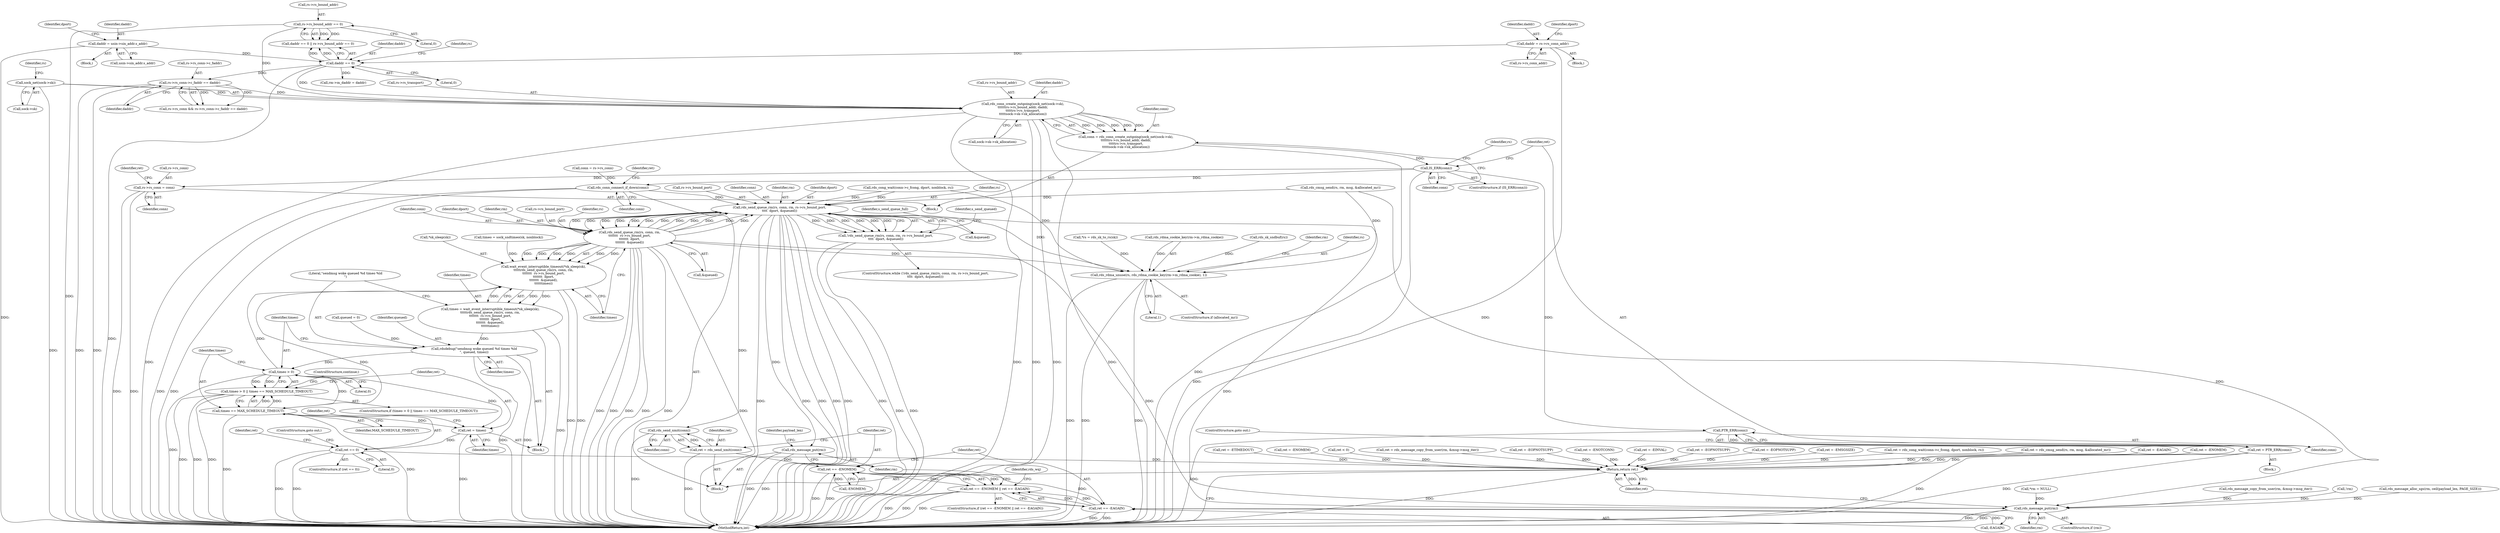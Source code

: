 digraph "0_linux_8c7188b23474cca017b3ef354c4a58456f68303a_0@API" {
"1000356" [label="(Call,rds_conn_create_outgoing(sock_net(sock->sk),\n\t\t\t\t\t\trs->rs_bound_addr, daddr,\n\t\t\t\t\trs->rs_transport,\n\t\t\t\t\tsock->sk->sk_allocation))"];
"1000357" [label="(Call,sock_net(sock->sk))"];
"1000235" [label="(Call,rs->rs_bound_addr == 0)"];
"1000340" [label="(Call,rs->rs_conn->c_faddr == daddr)"];
"1000232" [label="(Call,daddr == 0)"];
"1000200" [label="(Call,daddr = usin->sin_addr.s_addr)"];
"1000216" [label="(Call,daddr = rs->rs_conn_addr)"];
"1000354" [label="(Call,conn = rds_conn_create_outgoing(sock_net(sock->sk),\n\t\t\t\t\t\trs->rs_bound_addr, daddr,\n\t\t\t\t\trs->rs_transport,\n\t\t\t\t\tsock->sk->sk_allocation))"];
"1000374" [label="(Call,IS_ERR(conn))"];
"1000379" [label="(Call,PTR_ERR(conn))"];
"1000377" [label="(Call,ret = PTR_ERR(conn))"];
"1000562" [label="(Return,return ret;)"];
"1000382" [label="(Call,rs->rs_conn = conn)"];
"1000436" [label="(Call,rds_conn_connect_if_down(conn))"];
"1000458" [label="(Call,rds_send_queue_rm(rs, conn, rm, rs->rs_bound_port,\n\t\t\t\t  dport, &queued))"];
"1000457" [label="(Call,!rds_send_queue_rm(rs, conn, rm, rs->rs_bound_port,\n\t\t\t\t  dport, &queued))"];
"1000485" [label="(Call,rds_send_queue_rm(rs, conn, rm,\n\t\t\t\t\t\t\t  rs->rs_bound_port,\n\t\t\t\t\t\t\t  dport,\n\t\t\t\t\t\t\t  &queued))"];
"1000481" [label="(Call,wait_event_interruptible_timeout(*sk_sleep(sk),\n\t\t\t\t\trds_send_queue_rm(rs, conn, rm,\n\t\t\t\t\t\t\t  rs->rs_bound_port,\n\t\t\t\t\t\t\t  dport,\n\t\t\t\t\t\t\t  &queued),\n\t\t\t\t\ttimeo))"];
"1000479" [label="(Call,timeo = wait_event_interruptible_timeout(*sk_sleep(sk),\n\t\t\t\t\trds_send_queue_rm(rs, conn, rm,\n\t\t\t\t\t\t\t  rs->rs_bound_port,\n\t\t\t\t\t\t\t  dport,\n\t\t\t\t\t\t\t  &queued),\n\t\t\t\t\ttimeo))"];
"1000496" [label="(Call,rdsdebug(\"sendmsg woke queued %d timeo %ld\n\", queued, timeo))"];
"1000502" [label="(Call,timeo > 0)"];
"1000501" [label="(Call,timeo > 0 || timeo == MAX_SCHEDULE_TIMEOUT)"];
"1000505" [label="(Call,timeo == MAX_SCHEDULE_TIMEOUT)"];
"1000509" [label="(Call,ret = timeo)"];
"1000513" [label="(Call,ret == 0)"];
"1000551" [label="(Call,rds_rdma_unuse(rs, rds_rdma_cookie_key(rm->m_rdma_cookie), 1))"];
"1000560" [label="(Call,rds_message_put(rm))"];
"1000525" [label="(Call,rds_send_xmit(conn))"];
"1000523" [label="(Call,ret = rds_send_xmit(conn))"];
"1000529" [label="(Call,ret == -ENOMEM)"];
"1000528" [label="(Call,ret == -ENOMEM || ret == -EAGAIN)"];
"1000533" [label="(Call,ret == -EAGAIN)"];
"1000544" [label="(Call,rds_message_put(rm))"];
"1000509" [label="(Call,ret = timeo)"];
"1000564" [label="(MethodReturn,int)"];
"1000486" [label="(Identifier,rs)"];
"1000243" [label="(Call,ret = -ENOTCONN)"];
"1000462" [label="(Call,rs->rs_bound_port)"];
"1000362" [label="(Identifier,rs)"];
"1000314" [label="(Call,rds_message_copy_from_user(rm, &msg->msg_iter))"];
"1000232" [label="(Call,daddr == 0)"];
"1000522" [label="(Identifier,s_send_queued)"];
"1000386" [label="(Identifier,conn)"];
"1000530" [label="(Identifier,ret)"];
"1000373" [label="(ControlStructure,if (IS_ERR(conn)))"];
"1000381" [label="(ControlStructure,goto out;)"];
"1000380" [label="(Identifier,conn)"];
"1000487" [label="(Identifier,conn)"];
"1000498" [label="(Identifier,queued)"];
"1000277" [label="(Call,!rm)"];
"1000213" [label="(Block,)"];
"1000505" [label="(Call,timeo == MAX_SCHEDULE_TIMEOUT)"];
"1000468" [label="(Block,)"];
"1000479" [label="(Call,timeo = wait_event_interruptible_timeout(*sk_sleep(sk),\n\t\t\t\t\trds_send_queue_rm(rs, conn, rm,\n\t\t\t\t\t\t\t  rs->rs_bound_port,\n\t\t\t\t\t\t\t  dport,\n\t\t\t\t\t\t\t  &queued),\n\t\t\t\t\ttimeo))"];
"1000346" [label="(Identifier,daddr)"];
"1000460" [label="(Identifier,conn)"];
"1000511" [label="(Identifier,timeo)"];
"1000217" [label="(Identifier,daddr)"];
"1000461" [label="(Identifier,rm)"];
"1000470" [label="(Identifier,s_send_queue_full)"];
"1000514" [label="(Identifier,ret)"];
"1000233" [label="(Identifier,daddr)"];
"1000195" [label="(Call,ret = -EINVAL)"];
"1000115" [label="(Block,)"];
"1000179" [label="(Block,)"];
"1000533" [label="(Call,ret == -EAGAIN)"];
"1000510" [label="(Identifier,ret)"];
"1000170" [label="(Call,ret = -EOPNOTSUPP)"];
"1000234" [label="(Literal,0)"];
"1000356" [label="(Call,rds_conn_create_outgoing(sock_net(sock->sk),\n\t\t\t\t\t\trs->rs_bound_addr, daddr,\n\t\t\t\t\trs->rs_transport,\n\t\t\t\t\tsock->sk->sk_allocation))"];
"1000431" [label="(Call,ret = -EOPNOTSUPP)"];
"1000379" [label="(Call,PTR_ERR(conn))"];
"1000236" [label="(Call,rs->rs_bound_addr)"];
"1000123" [label="(Call,*rs = rds_sk_to_rs(sk))"];
"1000456" [label="(ControlStructure,while (!rds_send_queue_rm(rs, conn, rm, rs->rs_bound_port,\n\t\t\t\t  dport, &queued)))"];
"1000512" [label="(ControlStructure,if (ret == 0))"];
"1000503" [label="(Identifier,timeo)"];
"1000495" [label="(Identifier,timeo)"];
"1000256" [label="(Call,ret = -EMSGSIZE)"];
"1000513" [label="(Call,ret == 0)"];
"1000496" [label="(Call,rdsdebug(\"sendmsg woke queued %d timeo %ld\n\", queued, timeo))"];
"1000458" [label="(Call,rds_send_queue_rm(rs, conn, rm, rs->rs_bound_port,\n\t\t\t\t  dport, &queued))"];
"1000527" [label="(ControlStructure,if (ret == -ENOMEM || ret == -EAGAIN))"];
"1000340" [label="(Call,rs->rs_conn->c_faddr == daddr)"];
"1000520" [label="(ControlStructure,goto out;)"];
"1000457" [label="(Call,!rds_send_queue_rm(rs, conn, rm, rs->rs_bound_port,\n\t\t\t\t  dport, &queued))"];
"1000216" [label="(Call,daddr = rs->rs_conn_addr)"];
"1000492" [label="(Identifier,dport)"];
"1000200" [label="(Call,daddr = usin->sin_addr.s_addr)"];
"1000488" [label="(Identifier,rm)"];
"1000375" [label="(Identifier,conn)"];
"1000557" [label="(Literal,1)"];
"1000341" [label="(Call,rs->rs_conn->c_faddr)"];
"1000489" [label="(Call,rs->rs_bound_port)"];
"1000544" [label="(Call,rds_message_put(rm))"];
"1000383" [label="(Call,rs->rs_conn)"];
"1000365" [label="(Call,rs->rs_transport)"];
"1000438" [label="(Call,ret = rds_cong_wait(conn->c_fcong, dport, nonblock, rs))"];
"1000547" [label="(Identifier,payload_len)"];
"1000231" [label="(Call,daddr == 0 || rs->rs_bound_addr == 0)"];
"1000361" [label="(Call,rs->rs_bound_addr)"];
"1000558" [label="(ControlStructure,if (rm))"];
"1000378" [label="(Identifier,ret)"];
"1000523" [label="(Call,ret = rds_send_xmit(conn))"];
"1000436" [label="(Call,rds_conn_connect_if_down(conn))"];
"1000387" [label="(Call,ret = rds_cmsg_send(rs, rm, msg, &allocated_mr))"];
"1000482" [label="(Call,*sk_sleep(sk))"];
"1000497" [label="(Literal,\"sendmsg woke queued %d timeo %ld\n\")"];
"1000437" [label="(Identifier,conn)"];
"1000330" [label="(Call,rm->m_daddr = daddr)"];
"1000294" [label="(Call,rds_message_alloc_sgs(rm, ceil(payload_len, PAGE_SIZE)))"];
"1000130" [label="(Call,*rm = NULL)"];
"1000531" [label="(Call,-ENOMEM)"];
"1000222" [label="(Identifier,dport)"];
"1000517" [label="(Identifier,ret)"];
"1000545" [label="(Identifier,rm)"];
"1000155" [label="(Call,timeo = sock_sndtimeo(sk, nonblock))"];
"1000553" [label="(Call,rds_rdma_cookie_key(rm->m_rdma_cookie))"];
"1000485" [label="(Call,rds_send_queue_rm(rs, conn, rm,\n\t\t\t\t\t\t\t  rs->rs_bound_port,\n\t\t\t\t\t\t\t  dport,\n\t\t\t\t\t\t\t  &queued))"];
"1000529" [label="(Call,ret == -ENOMEM)"];
"1000535" [label="(Call,-EAGAIN)"];
"1000474" [label="(Call,ret = -EAGAIN)"];
"1000480" [label="(Identifier,timeo)"];
"1000538" [label="(Identifier,rds_wq)"];
"1000465" [label="(Identifier,dport)"];
"1000354" [label="(Call,conn = rds_conn_create_outgoing(sock_net(sock->sk),\n\t\t\t\t\t\trs->rs_bound_addr, daddr,\n\t\t\t\t\trs->rs_transport,\n\t\t\t\t\tsock->sk->sk_allocation))"];
"1000376" [label="(Block,)"];
"1000560" [label="(Call,rds_message_put(rm))"];
"1000549" [label="(ControlStructure,if (allocated_mr))"];
"1000563" [label="(Identifier,ret)"];
"1000347" [label="(Call,conn = rs->rs_conn)"];
"1000253" [label="(Call,rds_sk_sndbuf(rs))"];
"1000507" [label="(Identifier,MAX_SCHEDULE_TIMEOUT)"];
"1000525" [label="(Call,rds_send_xmit(conn))"];
"1000358" [label="(Call,sock->sk)"];
"1000368" [label="(Call,sock->sk->sk_allocation)"];
"1000280" [label="(Call,ret = -ENOMEM)"];
"1000516" [label="(Call,ret = -ETIMEDOUT)"];
"1000524" [label="(Identifier,ret)"];
"1000336" [label="(Call,rs->rs_conn && rs->rs_conn->c_faddr == daddr)"];
"1000208" [label="(Identifier,dport)"];
"1000389" [label="(Call,rds_cmsg_send(rs, rm, msg, &allocated_mr))"];
"1000384" [label="(Identifier,rs)"];
"1000515" [label="(Literal,0)"];
"1000364" [label="(Identifier,daddr)"];
"1000439" [label="(Identifier,ret)"];
"1000481" [label="(Call,wait_event_interruptible_timeout(*sk_sleep(sk),\n\t\t\t\t\trds_send_queue_rm(rs, conn, rm,\n\t\t\t\t\t\t\t  rs->rs_bound_port,\n\t\t\t\t\t\t\t  dport,\n\t\t\t\t\t\t\t  &queued),\n\t\t\t\t\ttimeo))"];
"1000139" [label="(Call,queued = 0)"];
"1000388" [label="(Identifier,ret)"];
"1000382" [label="(Call,rs->rs_conn = conn)"];
"1000307" [label="(Call,ret = -ENOMEM)"];
"1000562" [label="(Return,return ret;)"];
"1000559" [label="(Identifier,rm)"];
"1000355" [label="(Identifier,conn)"];
"1000374" [label="(Call,IS_ERR(conn))"];
"1000526" [label="(Identifier,conn)"];
"1000500" [label="(ControlStructure,if (timeo > 0 || timeo == MAX_SCHEDULE_TIMEOUT))"];
"1000267" [label="(Call,ret < 0)"];
"1000552" [label="(Identifier,rs)"];
"1000502" [label="(Call,timeo > 0)"];
"1000499" [label="(Identifier,timeo)"];
"1000466" [label="(Call,&queued)"];
"1000504" [label="(Literal,0)"];
"1000353" [label="(Block,)"];
"1000312" [label="(Call,ret = rds_message_copy_from_user(rm, &msg->msg_iter))"];
"1000561" [label="(Identifier,rm)"];
"1000501" [label="(Call,timeo > 0 || timeo == MAX_SCHEDULE_TIMEOUT)"];
"1000237" [label="(Identifier,rs)"];
"1000508" [label="(ControlStructure,continue;)"];
"1000506" [label="(Identifier,timeo)"];
"1000377" [label="(Call,ret = PTR_ERR(conn))"];
"1000235" [label="(Call,rs->rs_bound_addr == 0)"];
"1000202" [label="(Call,usin->sin_addr.s_addr)"];
"1000551" [label="(Call,rds_rdma_unuse(rs, rds_rdma_cookie_key(rm->m_rdma_cookie), 1))"];
"1000493" [label="(Call,&queued)"];
"1000528" [label="(Call,ret == -ENOMEM || ret == -EAGAIN)"];
"1000201" [label="(Identifier,daddr)"];
"1000412" [label="(Call,ret = -EOPNOTSUPP)"];
"1000440" [label="(Call,rds_cong_wait(conn->c_fcong, dport, nonblock, rs))"];
"1000357" [label="(Call,sock_net(sock->sk))"];
"1000218" [label="(Call,rs->rs_conn_addr)"];
"1000459" [label="(Identifier,rs)"];
"1000534" [label="(Identifier,ret)"];
"1000239" [label="(Literal,0)"];
"1000356" -> "1000354"  [label="AST: "];
"1000356" -> "1000368"  [label="CFG: "];
"1000357" -> "1000356"  [label="AST: "];
"1000361" -> "1000356"  [label="AST: "];
"1000364" -> "1000356"  [label="AST: "];
"1000365" -> "1000356"  [label="AST: "];
"1000368" -> "1000356"  [label="AST: "];
"1000354" -> "1000356"  [label="CFG: "];
"1000356" -> "1000564"  [label="DDG: "];
"1000356" -> "1000564"  [label="DDG: "];
"1000356" -> "1000564"  [label="DDG: "];
"1000356" -> "1000564"  [label="DDG: "];
"1000356" -> "1000564"  [label="DDG: "];
"1000356" -> "1000354"  [label="DDG: "];
"1000356" -> "1000354"  [label="DDG: "];
"1000356" -> "1000354"  [label="DDG: "];
"1000356" -> "1000354"  [label="DDG: "];
"1000356" -> "1000354"  [label="DDG: "];
"1000357" -> "1000356"  [label="DDG: "];
"1000235" -> "1000356"  [label="DDG: "];
"1000340" -> "1000356"  [label="DDG: "];
"1000232" -> "1000356"  [label="DDG: "];
"1000357" -> "1000358"  [label="CFG: "];
"1000358" -> "1000357"  [label="AST: "];
"1000362" -> "1000357"  [label="CFG: "];
"1000357" -> "1000564"  [label="DDG: "];
"1000235" -> "1000231"  [label="AST: "];
"1000235" -> "1000239"  [label="CFG: "];
"1000236" -> "1000235"  [label="AST: "];
"1000239" -> "1000235"  [label="AST: "];
"1000231" -> "1000235"  [label="CFG: "];
"1000235" -> "1000564"  [label="DDG: "];
"1000235" -> "1000231"  [label="DDG: "];
"1000235" -> "1000231"  [label="DDG: "];
"1000340" -> "1000336"  [label="AST: "];
"1000340" -> "1000346"  [label="CFG: "];
"1000341" -> "1000340"  [label="AST: "];
"1000346" -> "1000340"  [label="AST: "];
"1000336" -> "1000340"  [label="CFG: "];
"1000340" -> "1000564"  [label="DDG: "];
"1000340" -> "1000564"  [label="DDG: "];
"1000340" -> "1000336"  [label="DDG: "];
"1000340" -> "1000336"  [label="DDG: "];
"1000232" -> "1000340"  [label="DDG: "];
"1000232" -> "1000231"  [label="AST: "];
"1000232" -> "1000234"  [label="CFG: "];
"1000233" -> "1000232"  [label="AST: "];
"1000234" -> "1000232"  [label="AST: "];
"1000237" -> "1000232"  [label="CFG: "];
"1000231" -> "1000232"  [label="CFG: "];
"1000232" -> "1000564"  [label="DDG: "];
"1000232" -> "1000231"  [label="DDG: "];
"1000232" -> "1000231"  [label="DDG: "];
"1000200" -> "1000232"  [label="DDG: "];
"1000216" -> "1000232"  [label="DDG: "];
"1000232" -> "1000330"  [label="DDG: "];
"1000200" -> "1000179"  [label="AST: "];
"1000200" -> "1000202"  [label="CFG: "];
"1000201" -> "1000200"  [label="AST: "];
"1000202" -> "1000200"  [label="AST: "];
"1000208" -> "1000200"  [label="CFG: "];
"1000200" -> "1000564"  [label="DDG: "];
"1000216" -> "1000213"  [label="AST: "];
"1000216" -> "1000218"  [label="CFG: "];
"1000217" -> "1000216"  [label="AST: "];
"1000218" -> "1000216"  [label="AST: "];
"1000222" -> "1000216"  [label="CFG: "];
"1000216" -> "1000564"  [label="DDG: "];
"1000354" -> "1000353"  [label="AST: "];
"1000355" -> "1000354"  [label="AST: "];
"1000375" -> "1000354"  [label="CFG: "];
"1000354" -> "1000564"  [label="DDG: "];
"1000354" -> "1000374"  [label="DDG: "];
"1000374" -> "1000373"  [label="AST: "];
"1000374" -> "1000375"  [label="CFG: "];
"1000375" -> "1000374"  [label="AST: "];
"1000378" -> "1000374"  [label="CFG: "];
"1000384" -> "1000374"  [label="CFG: "];
"1000374" -> "1000564"  [label="DDG: "];
"1000374" -> "1000379"  [label="DDG: "];
"1000374" -> "1000382"  [label="DDG: "];
"1000374" -> "1000436"  [label="DDG: "];
"1000379" -> "1000377"  [label="AST: "];
"1000379" -> "1000380"  [label="CFG: "];
"1000380" -> "1000379"  [label="AST: "];
"1000377" -> "1000379"  [label="CFG: "];
"1000379" -> "1000564"  [label="DDG: "];
"1000379" -> "1000377"  [label="DDG: "];
"1000377" -> "1000376"  [label="AST: "];
"1000378" -> "1000377"  [label="AST: "];
"1000381" -> "1000377"  [label="CFG: "];
"1000377" -> "1000564"  [label="DDG: "];
"1000377" -> "1000564"  [label="DDG: "];
"1000377" -> "1000562"  [label="DDG: "];
"1000562" -> "1000115"  [label="AST: "];
"1000562" -> "1000563"  [label="CFG: "];
"1000563" -> "1000562"  [label="AST: "];
"1000564" -> "1000562"  [label="CFG: "];
"1000562" -> "1000564"  [label="DDG: "];
"1000563" -> "1000562"  [label="DDG: "];
"1000513" -> "1000562"  [label="DDG: "];
"1000312" -> "1000562"  [label="DDG: "];
"1000267" -> "1000562"  [label="DDG: "];
"1000387" -> "1000562"  [label="DDG: "];
"1000280" -> "1000562"  [label="DDG: "];
"1000170" -> "1000562"  [label="DDG: "];
"1000412" -> "1000562"  [label="DDG: "];
"1000474" -> "1000562"  [label="DDG: "];
"1000431" -> "1000562"  [label="DDG: "];
"1000243" -> "1000562"  [label="DDG: "];
"1000256" -> "1000562"  [label="DDG: "];
"1000438" -> "1000562"  [label="DDG: "];
"1000516" -> "1000562"  [label="DDG: "];
"1000307" -> "1000562"  [label="DDG: "];
"1000195" -> "1000562"  [label="DDG: "];
"1000382" -> "1000353"  [label="AST: "];
"1000382" -> "1000386"  [label="CFG: "];
"1000383" -> "1000382"  [label="AST: "];
"1000386" -> "1000382"  [label="AST: "];
"1000388" -> "1000382"  [label="CFG: "];
"1000382" -> "1000564"  [label="DDG: "];
"1000382" -> "1000564"  [label="DDG: "];
"1000436" -> "1000115"  [label="AST: "];
"1000436" -> "1000437"  [label="CFG: "];
"1000437" -> "1000436"  [label="AST: "];
"1000439" -> "1000436"  [label="CFG: "];
"1000436" -> "1000564"  [label="DDG: "];
"1000436" -> "1000564"  [label="DDG: "];
"1000347" -> "1000436"  [label="DDG: "];
"1000436" -> "1000458"  [label="DDG: "];
"1000458" -> "1000457"  [label="AST: "];
"1000458" -> "1000466"  [label="CFG: "];
"1000459" -> "1000458"  [label="AST: "];
"1000460" -> "1000458"  [label="AST: "];
"1000461" -> "1000458"  [label="AST: "];
"1000462" -> "1000458"  [label="AST: "];
"1000465" -> "1000458"  [label="AST: "];
"1000466" -> "1000458"  [label="AST: "];
"1000457" -> "1000458"  [label="CFG: "];
"1000458" -> "1000564"  [label="DDG: "];
"1000458" -> "1000564"  [label="DDG: "];
"1000458" -> "1000564"  [label="DDG: "];
"1000458" -> "1000564"  [label="DDG: "];
"1000458" -> "1000564"  [label="DDG: "];
"1000458" -> "1000564"  [label="DDG: "];
"1000458" -> "1000457"  [label="DDG: "];
"1000458" -> "1000457"  [label="DDG: "];
"1000458" -> "1000457"  [label="DDG: "];
"1000458" -> "1000457"  [label="DDG: "];
"1000458" -> "1000457"  [label="DDG: "];
"1000458" -> "1000457"  [label="DDG: "];
"1000485" -> "1000458"  [label="DDG: "];
"1000485" -> "1000458"  [label="DDG: "];
"1000485" -> "1000458"  [label="DDG: "];
"1000485" -> "1000458"  [label="DDG: "];
"1000485" -> "1000458"  [label="DDG: "];
"1000485" -> "1000458"  [label="DDG: "];
"1000440" -> "1000458"  [label="DDG: "];
"1000440" -> "1000458"  [label="DDG: "];
"1000389" -> "1000458"  [label="DDG: "];
"1000458" -> "1000485"  [label="DDG: "];
"1000458" -> "1000485"  [label="DDG: "];
"1000458" -> "1000485"  [label="DDG: "];
"1000458" -> "1000485"  [label="DDG: "];
"1000458" -> "1000485"  [label="DDG: "];
"1000458" -> "1000485"  [label="DDG: "];
"1000458" -> "1000525"  [label="DDG: "];
"1000458" -> "1000544"  [label="DDG: "];
"1000458" -> "1000551"  [label="DDG: "];
"1000458" -> "1000560"  [label="DDG: "];
"1000457" -> "1000456"  [label="AST: "];
"1000470" -> "1000457"  [label="CFG: "];
"1000522" -> "1000457"  [label="CFG: "];
"1000457" -> "1000564"  [label="DDG: "];
"1000457" -> "1000564"  [label="DDG: "];
"1000485" -> "1000481"  [label="AST: "];
"1000485" -> "1000493"  [label="CFG: "];
"1000486" -> "1000485"  [label="AST: "];
"1000487" -> "1000485"  [label="AST: "];
"1000488" -> "1000485"  [label="AST: "];
"1000489" -> "1000485"  [label="AST: "];
"1000492" -> "1000485"  [label="AST: "];
"1000493" -> "1000485"  [label="AST: "];
"1000495" -> "1000485"  [label="CFG: "];
"1000485" -> "1000564"  [label="DDG: "];
"1000485" -> "1000564"  [label="DDG: "];
"1000485" -> "1000564"  [label="DDG: "];
"1000485" -> "1000564"  [label="DDG: "];
"1000485" -> "1000564"  [label="DDG: "];
"1000485" -> "1000564"  [label="DDG: "];
"1000485" -> "1000481"  [label="DDG: "];
"1000485" -> "1000481"  [label="DDG: "];
"1000485" -> "1000481"  [label="DDG: "];
"1000485" -> "1000481"  [label="DDG: "];
"1000485" -> "1000481"  [label="DDG: "];
"1000485" -> "1000481"  [label="DDG: "];
"1000485" -> "1000551"  [label="DDG: "];
"1000485" -> "1000560"  [label="DDG: "];
"1000481" -> "1000479"  [label="AST: "];
"1000481" -> "1000495"  [label="CFG: "];
"1000482" -> "1000481"  [label="AST: "];
"1000495" -> "1000481"  [label="AST: "];
"1000479" -> "1000481"  [label="CFG: "];
"1000481" -> "1000564"  [label="DDG: "];
"1000481" -> "1000564"  [label="DDG: "];
"1000481" -> "1000479"  [label="DDG: "];
"1000481" -> "1000479"  [label="DDG: "];
"1000481" -> "1000479"  [label="DDG: "];
"1000505" -> "1000481"  [label="DDG: "];
"1000502" -> "1000481"  [label="DDG: "];
"1000155" -> "1000481"  [label="DDG: "];
"1000479" -> "1000468"  [label="AST: "];
"1000480" -> "1000479"  [label="AST: "];
"1000497" -> "1000479"  [label="CFG: "];
"1000479" -> "1000564"  [label="DDG: "];
"1000479" -> "1000496"  [label="DDG: "];
"1000496" -> "1000468"  [label="AST: "];
"1000496" -> "1000499"  [label="CFG: "];
"1000497" -> "1000496"  [label="AST: "];
"1000498" -> "1000496"  [label="AST: "];
"1000499" -> "1000496"  [label="AST: "];
"1000503" -> "1000496"  [label="CFG: "];
"1000496" -> "1000564"  [label="DDG: "];
"1000496" -> "1000564"  [label="DDG: "];
"1000139" -> "1000496"  [label="DDG: "];
"1000496" -> "1000502"  [label="DDG: "];
"1000502" -> "1000501"  [label="AST: "];
"1000502" -> "1000504"  [label="CFG: "];
"1000503" -> "1000502"  [label="AST: "];
"1000504" -> "1000502"  [label="AST: "];
"1000506" -> "1000502"  [label="CFG: "];
"1000501" -> "1000502"  [label="CFG: "];
"1000502" -> "1000564"  [label="DDG: "];
"1000502" -> "1000501"  [label="DDG: "];
"1000502" -> "1000501"  [label="DDG: "];
"1000502" -> "1000505"  [label="DDG: "];
"1000502" -> "1000509"  [label="DDG: "];
"1000501" -> "1000500"  [label="AST: "];
"1000501" -> "1000505"  [label="CFG: "];
"1000505" -> "1000501"  [label="AST: "];
"1000508" -> "1000501"  [label="CFG: "];
"1000510" -> "1000501"  [label="CFG: "];
"1000501" -> "1000564"  [label="DDG: "];
"1000501" -> "1000564"  [label="DDG: "];
"1000501" -> "1000564"  [label="DDG: "];
"1000505" -> "1000501"  [label="DDG: "];
"1000505" -> "1000501"  [label="DDG: "];
"1000505" -> "1000507"  [label="CFG: "];
"1000506" -> "1000505"  [label="AST: "];
"1000507" -> "1000505"  [label="AST: "];
"1000505" -> "1000564"  [label="DDG: "];
"1000505" -> "1000564"  [label="DDG: "];
"1000505" -> "1000509"  [label="DDG: "];
"1000509" -> "1000468"  [label="AST: "];
"1000509" -> "1000511"  [label="CFG: "];
"1000510" -> "1000509"  [label="AST: "];
"1000511" -> "1000509"  [label="AST: "];
"1000514" -> "1000509"  [label="CFG: "];
"1000509" -> "1000564"  [label="DDG: "];
"1000509" -> "1000513"  [label="DDG: "];
"1000513" -> "1000512"  [label="AST: "];
"1000513" -> "1000515"  [label="CFG: "];
"1000514" -> "1000513"  [label="AST: "];
"1000515" -> "1000513"  [label="AST: "];
"1000517" -> "1000513"  [label="CFG: "];
"1000520" -> "1000513"  [label="CFG: "];
"1000513" -> "1000564"  [label="DDG: "];
"1000513" -> "1000564"  [label="DDG: "];
"1000551" -> "1000549"  [label="AST: "];
"1000551" -> "1000557"  [label="CFG: "];
"1000552" -> "1000551"  [label="AST: "];
"1000553" -> "1000551"  [label="AST: "];
"1000557" -> "1000551"  [label="AST: "];
"1000559" -> "1000551"  [label="CFG: "];
"1000551" -> "1000564"  [label="DDG: "];
"1000551" -> "1000564"  [label="DDG: "];
"1000551" -> "1000564"  [label="DDG: "];
"1000253" -> "1000551"  [label="DDG: "];
"1000440" -> "1000551"  [label="DDG: "];
"1000389" -> "1000551"  [label="DDG: "];
"1000123" -> "1000551"  [label="DDG: "];
"1000553" -> "1000551"  [label="DDG: "];
"1000560" -> "1000558"  [label="AST: "];
"1000560" -> "1000561"  [label="CFG: "];
"1000561" -> "1000560"  [label="AST: "];
"1000563" -> "1000560"  [label="CFG: "];
"1000560" -> "1000564"  [label="DDG: "];
"1000560" -> "1000564"  [label="DDG: "];
"1000314" -> "1000560"  [label="DDG: "];
"1000277" -> "1000560"  [label="DDG: "];
"1000294" -> "1000560"  [label="DDG: "];
"1000389" -> "1000560"  [label="DDG: "];
"1000130" -> "1000560"  [label="DDG: "];
"1000525" -> "1000523"  [label="AST: "];
"1000525" -> "1000526"  [label="CFG: "];
"1000526" -> "1000525"  [label="AST: "];
"1000523" -> "1000525"  [label="CFG: "];
"1000525" -> "1000564"  [label="DDG: "];
"1000525" -> "1000523"  [label="DDG: "];
"1000523" -> "1000115"  [label="AST: "];
"1000524" -> "1000523"  [label="AST: "];
"1000530" -> "1000523"  [label="CFG: "];
"1000523" -> "1000564"  [label="DDG: "];
"1000523" -> "1000529"  [label="DDG: "];
"1000529" -> "1000528"  [label="AST: "];
"1000529" -> "1000531"  [label="CFG: "];
"1000530" -> "1000529"  [label="AST: "];
"1000531" -> "1000529"  [label="AST: "];
"1000534" -> "1000529"  [label="CFG: "];
"1000528" -> "1000529"  [label="CFG: "];
"1000529" -> "1000564"  [label="DDG: "];
"1000529" -> "1000564"  [label="DDG: "];
"1000529" -> "1000528"  [label="DDG: "];
"1000529" -> "1000528"  [label="DDG: "];
"1000531" -> "1000529"  [label="DDG: "];
"1000529" -> "1000533"  [label="DDG: "];
"1000528" -> "1000527"  [label="AST: "];
"1000528" -> "1000533"  [label="CFG: "];
"1000533" -> "1000528"  [label="AST: "];
"1000538" -> "1000528"  [label="CFG: "];
"1000545" -> "1000528"  [label="CFG: "];
"1000528" -> "1000564"  [label="DDG: "];
"1000528" -> "1000564"  [label="DDG: "];
"1000528" -> "1000564"  [label="DDG: "];
"1000533" -> "1000528"  [label="DDG: "];
"1000533" -> "1000528"  [label="DDG: "];
"1000533" -> "1000535"  [label="CFG: "];
"1000534" -> "1000533"  [label="AST: "];
"1000535" -> "1000533"  [label="AST: "];
"1000533" -> "1000564"  [label="DDG: "];
"1000533" -> "1000564"  [label="DDG: "];
"1000535" -> "1000533"  [label="DDG: "];
"1000544" -> "1000115"  [label="AST: "];
"1000544" -> "1000545"  [label="CFG: "];
"1000545" -> "1000544"  [label="AST: "];
"1000547" -> "1000544"  [label="CFG: "];
"1000544" -> "1000564"  [label="DDG: "];
"1000544" -> "1000564"  [label="DDG: "];
}
